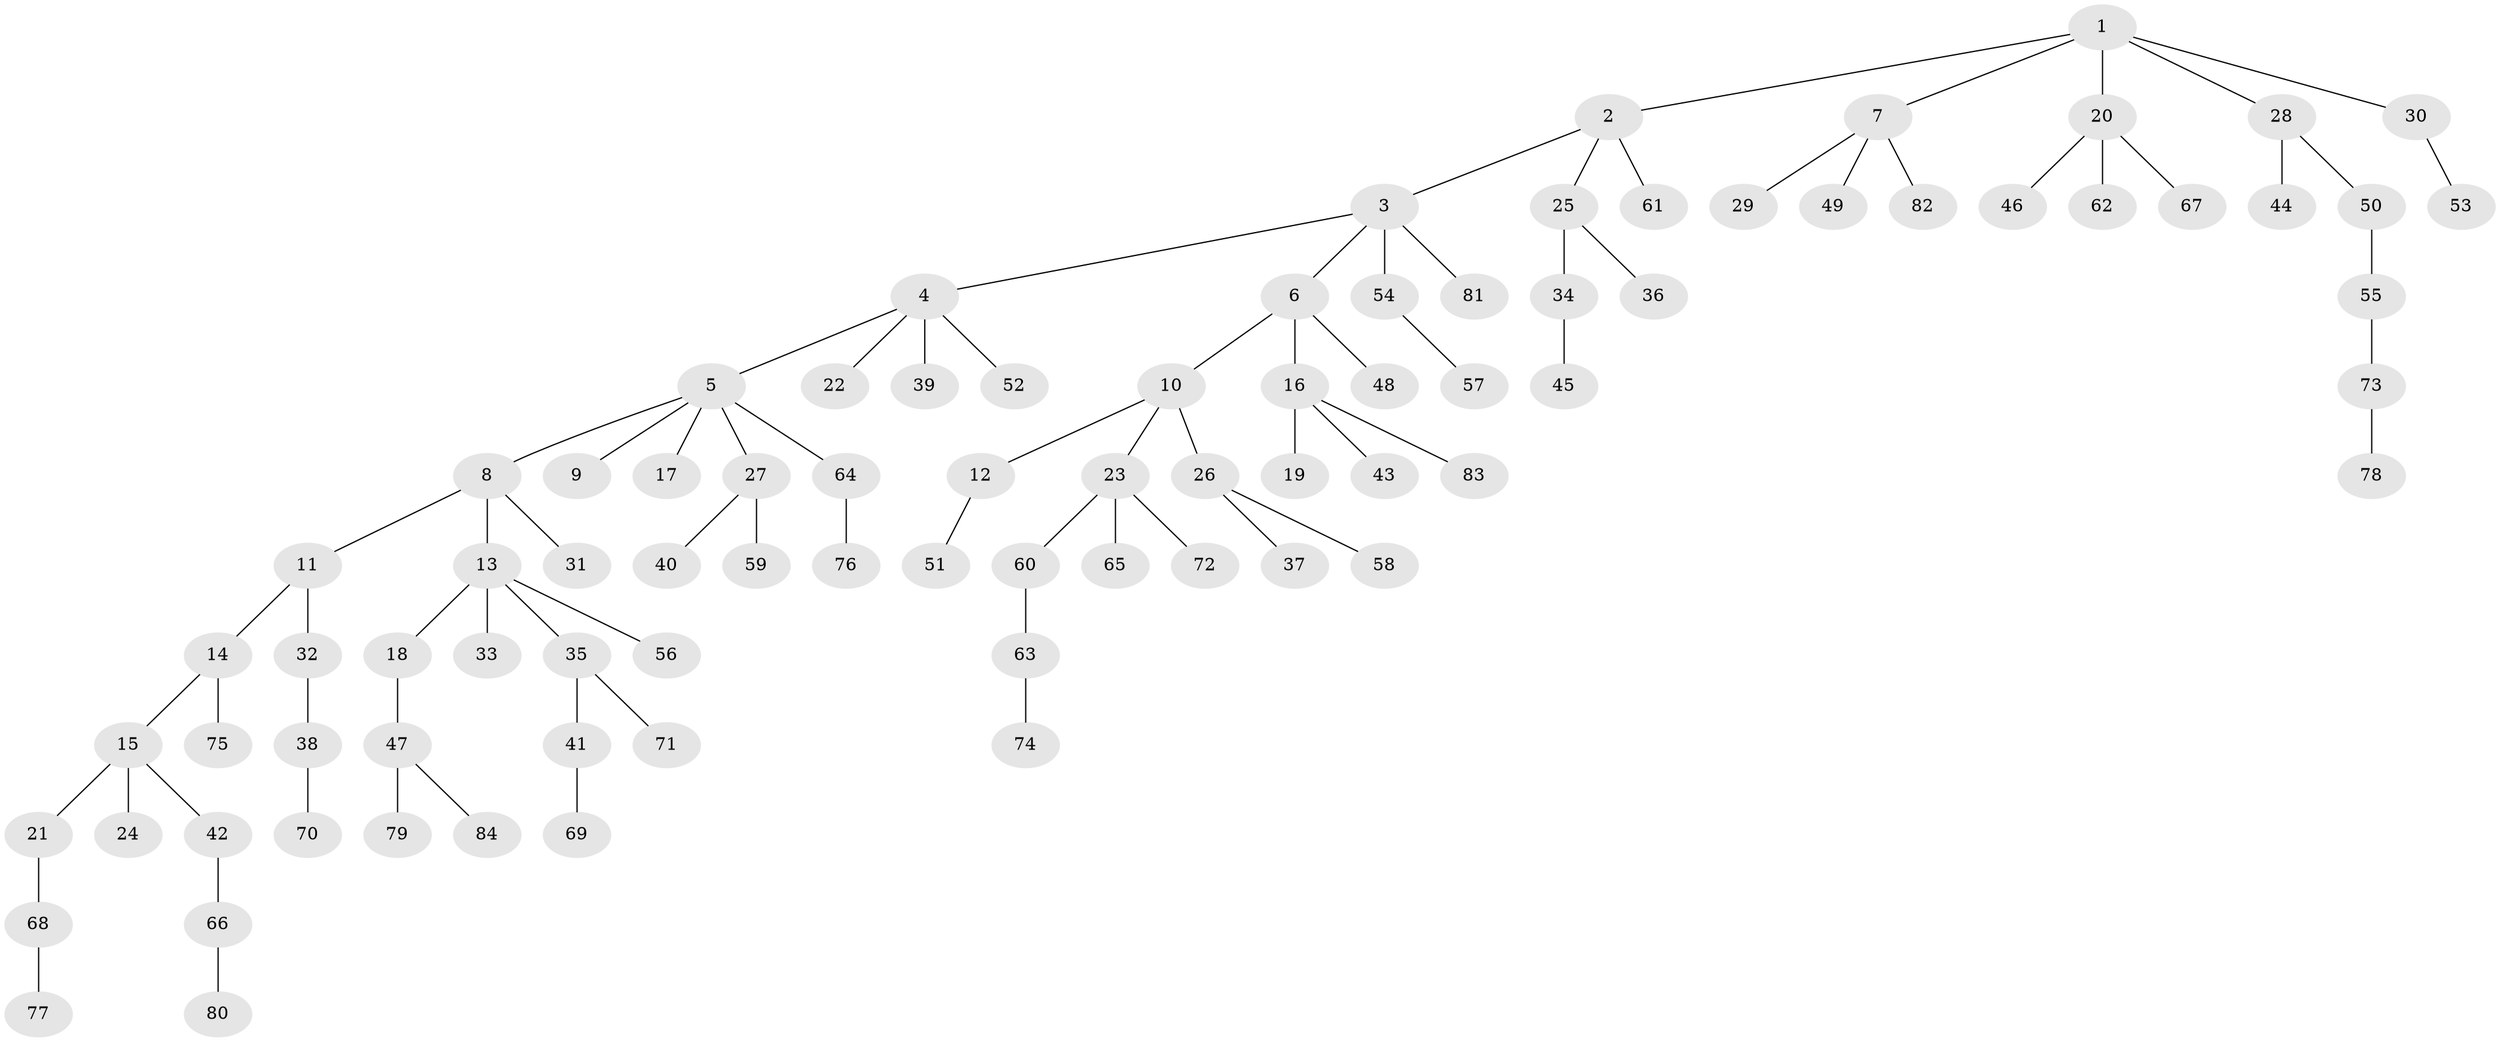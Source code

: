 // Generated by graph-tools (version 1.1) at 2025/15/03/09/25 04:15:31]
// undirected, 84 vertices, 83 edges
graph export_dot {
graph [start="1"]
  node [color=gray90,style=filled];
  1;
  2;
  3;
  4;
  5;
  6;
  7;
  8;
  9;
  10;
  11;
  12;
  13;
  14;
  15;
  16;
  17;
  18;
  19;
  20;
  21;
  22;
  23;
  24;
  25;
  26;
  27;
  28;
  29;
  30;
  31;
  32;
  33;
  34;
  35;
  36;
  37;
  38;
  39;
  40;
  41;
  42;
  43;
  44;
  45;
  46;
  47;
  48;
  49;
  50;
  51;
  52;
  53;
  54;
  55;
  56;
  57;
  58;
  59;
  60;
  61;
  62;
  63;
  64;
  65;
  66;
  67;
  68;
  69;
  70;
  71;
  72;
  73;
  74;
  75;
  76;
  77;
  78;
  79;
  80;
  81;
  82;
  83;
  84;
  1 -- 2;
  1 -- 7;
  1 -- 20;
  1 -- 28;
  1 -- 30;
  2 -- 3;
  2 -- 25;
  2 -- 61;
  3 -- 4;
  3 -- 6;
  3 -- 54;
  3 -- 81;
  4 -- 5;
  4 -- 22;
  4 -- 39;
  4 -- 52;
  5 -- 8;
  5 -- 9;
  5 -- 17;
  5 -- 27;
  5 -- 64;
  6 -- 10;
  6 -- 16;
  6 -- 48;
  7 -- 29;
  7 -- 49;
  7 -- 82;
  8 -- 11;
  8 -- 13;
  8 -- 31;
  10 -- 12;
  10 -- 23;
  10 -- 26;
  11 -- 14;
  11 -- 32;
  12 -- 51;
  13 -- 18;
  13 -- 33;
  13 -- 35;
  13 -- 56;
  14 -- 15;
  14 -- 75;
  15 -- 21;
  15 -- 24;
  15 -- 42;
  16 -- 19;
  16 -- 43;
  16 -- 83;
  18 -- 47;
  20 -- 46;
  20 -- 62;
  20 -- 67;
  21 -- 68;
  23 -- 60;
  23 -- 65;
  23 -- 72;
  25 -- 34;
  25 -- 36;
  26 -- 37;
  26 -- 58;
  27 -- 40;
  27 -- 59;
  28 -- 44;
  28 -- 50;
  30 -- 53;
  32 -- 38;
  34 -- 45;
  35 -- 41;
  35 -- 71;
  38 -- 70;
  41 -- 69;
  42 -- 66;
  47 -- 79;
  47 -- 84;
  50 -- 55;
  54 -- 57;
  55 -- 73;
  60 -- 63;
  63 -- 74;
  64 -- 76;
  66 -- 80;
  68 -- 77;
  73 -- 78;
}
